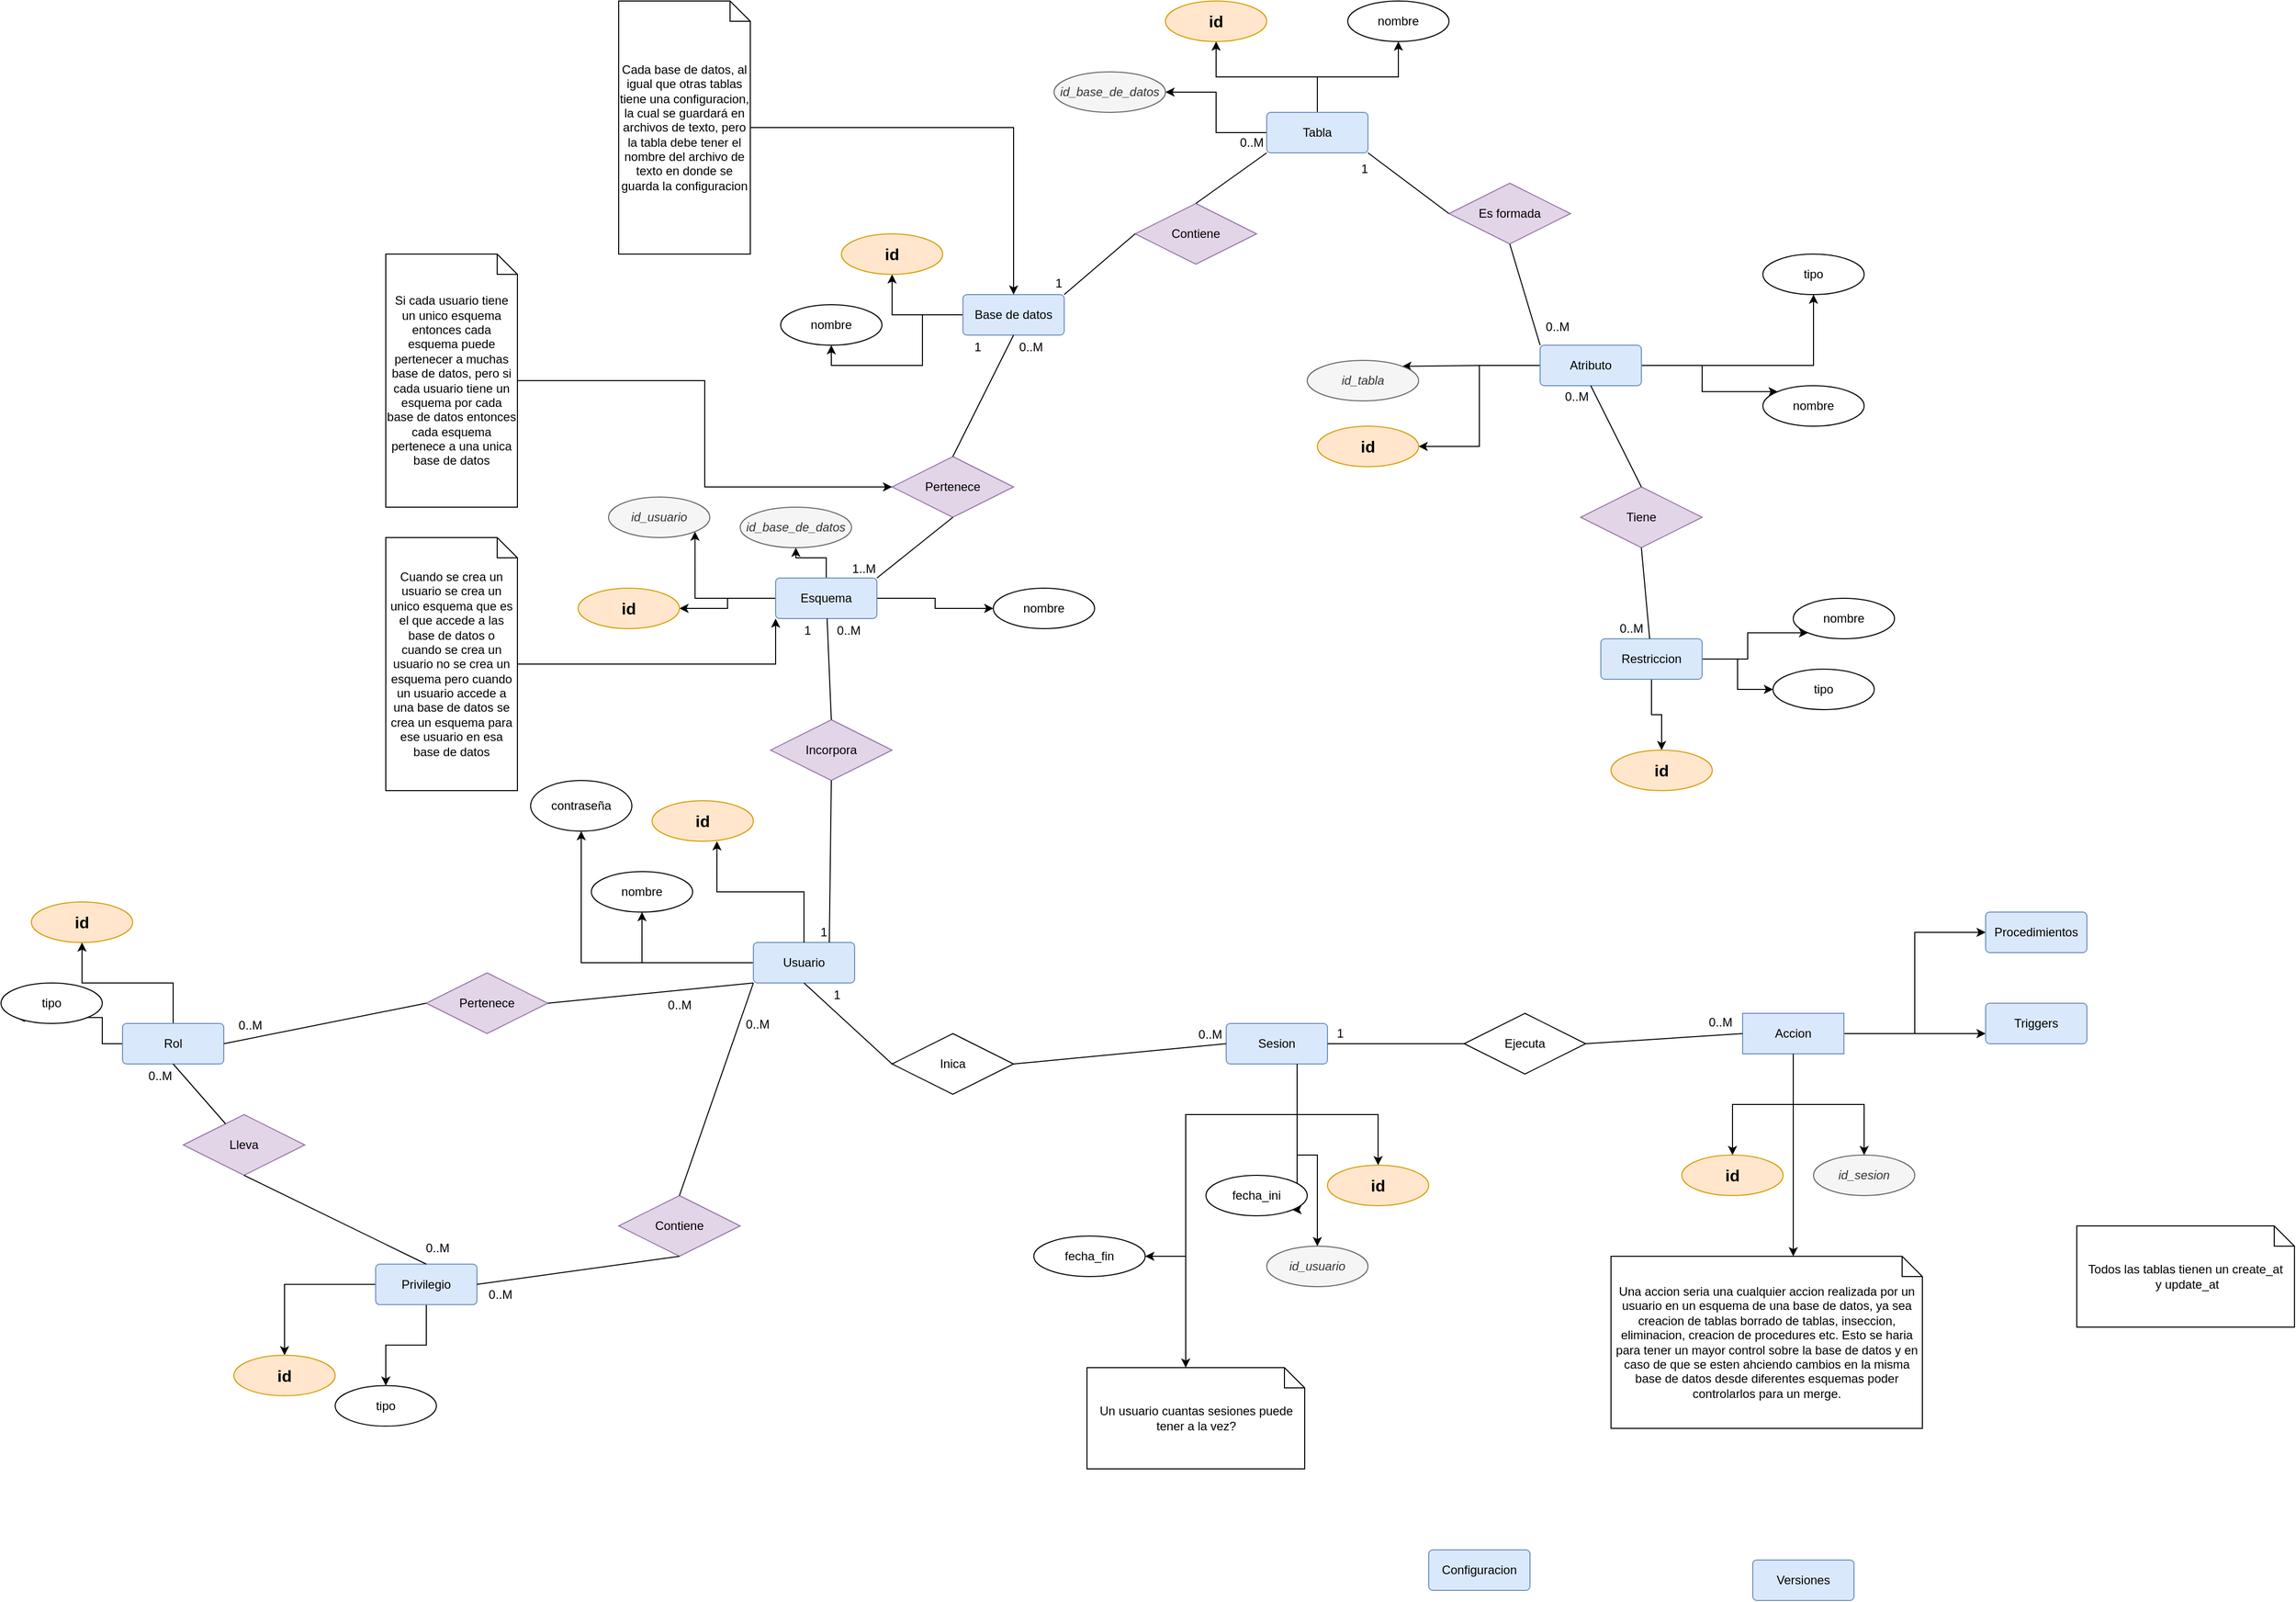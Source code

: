 <mxfile version="22.1.2" type="github">
  <diagram id="R2lEEEUBdFMjLlhIrx00" name="Page-1">
    <mxGraphModel dx="3457" dy="2624" grid="1" gridSize="10" guides="1" tooltips="1" connect="1" arrows="1" fold="1" page="1" pageScale="1" pageWidth="850" pageHeight="1100" math="0" shadow="0" extFonts="Permanent Marker^https://fonts.googleapis.com/css?family=Permanent+Marker">
      <root>
        <mxCell id="0" />
        <mxCell id="1" parent="0" />
        <mxCell id="TBzhXmN_4jqzLyxxj_7O-62" style="edgeStyle=orthogonalEdgeStyle;rounded=0;orthogonalLoop=1;jettySize=auto;html=1;" parent="1" source="TBzhXmN_4jqzLyxxj_7O-58" target="TBzhXmN_4jqzLyxxj_7O-61" edge="1">
          <mxGeometry relative="1" as="geometry" />
        </mxCell>
        <mxCell id="TBzhXmN_4jqzLyxxj_7O-64" style="edgeStyle=orthogonalEdgeStyle;rounded=0;orthogonalLoop=1;jettySize=auto;html=1;" parent="1" source="TBzhXmN_4jqzLyxxj_7O-58" target="TBzhXmN_4jqzLyxxj_7O-63" edge="1">
          <mxGeometry relative="1" as="geometry" />
        </mxCell>
        <mxCell id="TBzhXmN_4jqzLyxxj_7O-58" value="Usuario" style="rounded=1;arcSize=10;whiteSpace=wrap;html=1;align=center;fillColor=#dae8fc;strokeColor=#6c8ebf;" parent="1" vertex="1">
          <mxGeometry x="3.03" y="210" width="100" height="40" as="geometry" />
        </mxCell>
        <mxCell id="TBzhXmN_4jqzLyxxj_7O-59" value="id" style="ellipse;whiteSpace=wrap;html=1;align=center;fontStyle=1;fontSize=16;fillColor=#ffe6cc;strokeColor=#d79b00;" parent="1" vertex="1">
          <mxGeometry x="-96.97" y="70" width="100" height="40" as="geometry" />
        </mxCell>
        <mxCell id="TBzhXmN_4jqzLyxxj_7O-60" style="edgeStyle=orthogonalEdgeStyle;rounded=0;orthogonalLoop=1;jettySize=auto;html=1;entryX=0.64;entryY=1;entryDx=0;entryDy=0;entryPerimeter=0;" parent="1" source="TBzhXmN_4jqzLyxxj_7O-58" target="TBzhXmN_4jqzLyxxj_7O-59" edge="1">
          <mxGeometry relative="1" as="geometry" />
        </mxCell>
        <mxCell id="TBzhXmN_4jqzLyxxj_7O-61" value="nombre" style="ellipse;whiteSpace=wrap;html=1;align=center;" parent="1" vertex="1">
          <mxGeometry x="-156.97" y="140" width="100" height="40" as="geometry" />
        </mxCell>
        <mxCell id="TBzhXmN_4jqzLyxxj_7O-63" value="contraseña" style="ellipse;whiteSpace=wrap;html=1;align=center;" parent="1" vertex="1">
          <mxGeometry x="-216.97" y="50" width="100" height="50" as="geometry" />
        </mxCell>
        <mxCell id="TBzhXmN_4jqzLyxxj_7O-69" value="Pertenece" style="shape=rhombus;perimeter=rhombusPerimeter;whiteSpace=wrap;html=1;align=center;fillColor=#e1d5e7;strokeColor=#9673a6;" parent="1" vertex="1">
          <mxGeometry x="-320" y="240" width="120" height="60" as="geometry" />
        </mxCell>
        <mxCell id="TBzhXmN_4jqzLyxxj_7O-85" style="edgeStyle=orthogonalEdgeStyle;rounded=0;orthogonalLoop=1;jettySize=auto;html=1;" parent="1" source="TBzhXmN_4jqzLyxxj_7O-74" target="TBzhXmN_4jqzLyxxj_7O-84" edge="1">
          <mxGeometry relative="1" as="geometry" />
        </mxCell>
        <mxCell id="TBzhXmN_4jqzLyxxj_7O-87" style="edgeStyle=orthogonalEdgeStyle;rounded=0;orthogonalLoop=1;jettySize=auto;html=1;entryX=0;entryY=1;entryDx=0;entryDy=0;" parent="1" source="TBzhXmN_4jqzLyxxj_7O-74" target="TBzhXmN_4jqzLyxxj_7O-86" edge="1">
          <mxGeometry relative="1" as="geometry" />
        </mxCell>
        <mxCell id="TBzhXmN_4jqzLyxxj_7O-74" value="Rol" style="rounded=1;arcSize=10;whiteSpace=wrap;html=1;align=center;fillColor=#dae8fc;strokeColor=#6c8ebf;" parent="1" vertex="1">
          <mxGeometry x="-620" y="290" width="100" height="40" as="geometry" />
        </mxCell>
        <mxCell id="TBzhXmN_4jqzLyxxj_7O-78" value="" style="endArrow=none;html=1;rounded=0;entryX=0;entryY=1;entryDx=0;entryDy=0;exitX=1;exitY=0.5;exitDx=0;exitDy=0;" parent="1" source="TBzhXmN_4jqzLyxxj_7O-69" target="TBzhXmN_4jqzLyxxj_7O-58" edge="1">
          <mxGeometry relative="1" as="geometry">
            <mxPoint x="120" y="290" as="sourcePoint" />
            <mxPoint x="280" y="290" as="targetPoint" />
          </mxGeometry>
        </mxCell>
        <mxCell id="TBzhXmN_4jqzLyxxj_7O-79" value="0..M" style="resizable=0;html=1;whiteSpace=wrap;align=right;verticalAlign=bottom;" parent="TBzhXmN_4jqzLyxxj_7O-78" connectable="0" vertex="1">
          <mxGeometry x="1" relative="1" as="geometry">
            <mxPoint x="-60" y="30" as="offset" />
          </mxGeometry>
        </mxCell>
        <mxCell id="TBzhXmN_4jqzLyxxj_7O-80" value="" style="endArrow=none;html=1;rounded=0;entryX=1;entryY=0.5;entryDx=0;entryDy=0;exitX=0;exitY=0.5;exitDx=0;exitDy=0;" parent="1" source="TBzhXmN_4jqzLyxxj_7O-69" target="TBzhXmN_4jqzLyxxj_7O-74" edge="1">
          <mxGeometry relative="1" as="geometry">
            <mxPoint x="-680" y="410" as="sourcePoint" />
            <mxPoint x="-850" y="410" as="targetPoint" />
          </mxGeometry>
        </mxCell>
        <mxCell id="TBzhXmN_4jqzLyxxj_7O-81" value="0..M" style="resizable=0;html=1;whiteSpace=wrap;align=right;verticalAlign=bottom;" parent="TBzhXmN_4jqzLyxxj_7O-80" connectable="0" vertex="1">
          <mxGeometry x="1" relative="1" as="geometry">
            <mxPoint x="40" y="-10" as="offset" />
          </mxGeometry>
        </mxCell>
        <mxCell id="TBzhXmN_4jqzLyxxj_7O-84" value="id" style="ellipse;whiteSpace=wrap;html=1;align=center;fontStyle=1;fontSize=16;fillColor=#ffe6cc;strokeColor=#d79b00;" parent="1" vertex="1">
          <mxGeometry x="-710" y="170" width="100" height="40" as="geometry" />
        </mxCell>
        <mxCell id="TBzhXmN_4jqzLyxxj_7O-86" value="tipo" style="ellipse;whiteSpace=wrap;html=1;align=center;" parent="1" vertex="1">
          <mxGeometry x="-740" y="250" width="100" height="40" as="geometry" />
        </mxCell>
        <mxCell id="TBzhXmN_4jqzLyxxj_7O-90" style="edgeStyle=orthogonalEdgeStyle;rounded=0;orthogonalLoop=1;jettySize=auto;html=1;" parent="1" source="TBzhXmN_4jqzLyxxj_7O-88" target="TBzhXmN_4jqzLyxxj_7O-89" edge="1">
          <mxGeometry relative="1" as="geometry" />
        </mxCell>
        <mxCell id="TBzhXmN_4jqzLyxxj_7O-92" style="edgeStyle=orthogonalEdgeStyle;rounded=0;orthogonalLoop=1;jettySize=auto;html=1;" parent="1" source="TBzhXmN_4jqzLyxxj_7O-88" target="TBzhXmN_4jqzLyxxj_7O-91" edge="1">
          <mxGeometry relative="1" as="geometry" />
        </mxCell>
        <mxCell id="TBzhXmN_4jqzLyxxj_7O-88" value="Privilegio" style="rounded=1;arcSize=10;whiteSpace=wrap;html=1;align=center;fillColor=#dae8fc;strokeColor=#6c8ebf;" parent="1" vertex="1">
          <mxGeometry x="-370" y="527.76" width="100" height="40" as="geometry" />
        </mxCell>
        <mxCell id="TBzhXmN_4jqzLyxxj_7O-89" value="tipo" style="ellipse;whiteSpace=wrap;html=1;align=center;" parent="1" vertex="1">
          <mxGeometry x="-410" y="647.76" width="100" height="40" as="geometry" />
        </mxCell>
        <mxCell id="TBzhXmN_4jqzLyxxj_7O-91" value="id" style="ellipse;whiteSpace=wrap;html=1;align=center;fontStyle=1;fontSize=16;fillColor=#ffe6cc;strokeColor=#d79b00;" parent="1" vertex="1">
          <mxGeometry x="-510" y="617.76" width="100" height="40" as="geometry" />
        </mxCell>
        <mxCell id="TBzhXmN_4jqzLyxxj_7O-94" value="Lleva" style="shape=rhombus;perimeter=rhombusPerimeter;whiteSpace=wrap;html=1;align=center;fillColor=#e1d5e7;strokeColor=#9673a6;" parent="1" vertex="1">
          <mxGeometry x="-560" y="380" width="120" height="60" as="geometry" />
        </mxCell>
        <mxCell id="TBzhXmN_4jqzLyxxj_7O-102" value="" style="endArrow=none;html=1;rounded=0;entryX=0.5;entryY=1;entryDx=0;entryDy=0;" parent="1" source="TBzhXmN_4jqzLyxxj_7O-94" target="TBzhXmN_4jqzLyxxj_7O-74" edge="1">
          <mxGeometry relative="1" as="geometry">
            <mxPoint x="-970" y="440" as="sourcePoint" />
            <mxPoint x="-810" y="440" as="targetPoint" />
          </mxGeometry>
        </mxCell>
        <mxCell id="TBzhXmN_4jqzLyxxj_7O-103" value="0..M" style="resizable=0;html=1;whiteSpace=wrap;align=right;verticalAlign=bottom;" parent="TBzhXmN_4jqzLyxxj_7O-102" connectable="0" vertex="1">
          <mxGeometry x="1" relative="1" as="geometry">
            <mxPoint y="20" as="offset" />
          </mxGeometry>
        </mxCell>
        <mxCell id="TBzhXmN_4jqzLyxxj_7O-106" value="" style="endArrow=none;html=1;rounded=0;entryX=0.5;entryY=0;entryDx=0;entryDy=0;exitX=0.5;exitY=1;exitDx=0;exitDy=0;" parent="1" source="TBzhXmN_4jqzLyxxj_7O-94" target="TBzhXmN_4jqzLyxxj_7O-88" edge="1">
          <mxGeometry relative="1" as="geometry">
            <mxPoint x="-490" y="390" as="sourcePoint" />
            <mxPoint x="-490" y="300" as="targetPoint" />
          </mxGeometry>
        </mxCell>
        <mxCell id="TBzhXmN_4jqzLyxxj_7O-107" value="0..M" style="resizable=0;html=1;whiteSpace=wrap;align=right;verticalAlign=bottom;" parent="TBzhXmN_4jqzLyxxj_7O-106" connectable="0" vertex="1">
          <mxGeometry x="1" relative="1" as="geometry">
            <mxPoint x="24" y="-7" as="offset" />
          </mxGeometry>
        </mxCell>
        <mxCell id="TBzhXmN_4jqzLyxxj_7O-108" value="Contiene" style="shape=rhombus;perimeter=rhombusPerimeter;whiteSpace=wrap;html=1;align=center;fillColor=#e1d5e7;strokeColor=#9673a6;" parent="1" vertex="1">
          <mxGeometry x="-130" y="460" width="120" height="60" as="geometry" />
        </mxCell>
        <mxCell id="TBzhXmN_4jqzLyxxj_7O-109" value="" style="endArrow=none;html=1;rounded=0;entryX=1;entryY=0.5;entryDx=0;entryDy=0;exitX=0.5;exitY=1;exitDx=0;exitDy=0;" parent="1" source="TBzhXmN_4jqzLyxxj_7O-108" target="TBzhXmN_4jqzLyxxj_7O-88" edge="1">
          <mxGeometry relative="1" as="geometry">
            <mxPoint x="-900" y="400" as="sourcePoint" />
            <mxPoint x="-740" y="400" as="targetPoint" />
          </mxGeometry>
        </mxCell>
        <mxCell id="TBzhXmN_4jqzLyxxj_7O-110" value="0..M" style="resizable=0;html=1;whiteSpace=wrap;align=right;verticalAlign=bottom;" parent="TBzhXmN_4jqzLyxxj_7O-109" connectable="0" vertex="1">
          <mxGeometry x="1" relative="1" as="geometry">
            <mxPoint x="37" y="19" as="offset" />
          </mxGeometry>
        </mxCell>
        <mxCell id="TBzhXmN_4jqzLyxxj_7O-111" value="" style="endArrow=none;html=1;rounded=0;entryX=0;entryY=1;entryDx=0;entryDy=0;exitX=0.5;exitY=0;exitDx=0;exitDy=0;" parent="1" source="TBzhXmN_4jqzLyxxj_7O-108" target="TBzhXmN_4jqzLyxxj_7O-58" edge="1">
          <mxGeometry relative="1" as="geometry">
            <mxPoint x="-170" y="350" as="sourcePoint" />
            <mxPoint x="-40" y="410" as="targetPoint" />
          </mxGeometry>
        </mxCell>
        <mxCell id="TBzhXmN_4jqzLyxxj_7O-112" value="0..M" style="resizable=0;html=1;whiteSpace=wrap;align=right;verticalAlign=bottom;" parent="TBzhXmN_4jqzLyxxj_7O-111" connectable="0" vertex="1">
          <mxGeometry x="1" relative="1" as="geometry">
            <mxPoint x="17" y="50" as="offset" />
          </mxGeometry>
        </mxCell>
        <mxCell id="TBzhXmN_4jqzLyxxj_7O-123" style="edgeStyle=orthogonalEdgeStyle;rounded=0;orthogonalLoop=1;jettySize=auto;html=1;entryX=1;entryY=0.5;entryDx=0;entryDy=0;" parent="1" source="TBzhXmN_4jqzLyxxj_7O-113" target="TBzhXmN_4jqzLyxxj_7O-122" edge="1">
          <mxGeometry relative="1" as="geometry" />
        </mxCell>
        <mxCell id="TBzhXmN_4jqzLyxxj_7O-125" style="edgeStyle=orthogonalEdgeStyle;rounded=0;orthogonalLoop=1;jettySize=auto;html=1;entryX=1;entryY=1;entryDx=0;entryDy=0;" parent="1" source="TBzhXmN_4jqzLyxxj_7O-113" target="TBzhXmN_4jqzLyxxj_7O-124" edge="1">
          <mxGeometry relative="1" as="geometry" />
        </mxCell>
        <mxCell id="TBzhXmN_4jqzLyxxj_7O-149" style="edgeStyle=orthogonalEdgeStyle;rounded=0;orthogonalLoop=1;jettySize=auto;html=1;" parent="1" source="TBzhXmN_4jqzLyxxj_7O-113" target="TBzhXmN_4jqzLyxxj_7O-148" edge="1">
          <mxGeometry relative="1" as="geometry" />
        </mxCell>
        <mxCell id="qsxFzwbtZEoeQ6_j9f0y-53" style="edgeStyle=orthogonalEdgeStyle;rounded=0;orthogonalLoop=1;jettySize=auto;html=1;entryX=0;entryY=0.5;entryDx=0;entryDy=0;" parent="1" source="TBzhXmN_4jqzLyxxj_7O-113" target="qsxFzwbtZEoeQ6_j9f0y-52" edge="1">
          <mxGeometry relative="1" as="geometry" />
        </mxCell>
        <mxCell id="TBzhXmN_4jqzLyxxj_7O-113" value="Esquema" style="rounded=1;arcSize=10;whiteSpace=wrap;html=1;align=center;fillColor=#dae8fc;strokeColor=#6c8ebf;" parent="1" vertex="1">
          <mxGeometry x="25" y="-150" width="100" height="40" as="geometry" />
        </mxCell>
        <mxCell id="TBzhXmN_4jqzLyxxj_7O-114" value="Incorpora" style="shape=rhombus;perimeter=rhombusPerimeter;whiteSpace=wrap;html=1;align=center;fillColor=#e1d5e7;strokeColor=#9673a6;" parent="1" vertex="1">
          <mxGeometry x="20" y="-10" width="120" height="60" as="geometry" />
        </mxCell>
        <mxCell id="TBzhXmN_4jqzLyxxj_7O-115" value="" style="endArrow=none;html=1;rounded=0;entryX=0.75;entryY=0;entryDx=0;entryDy=0;exitX=0.5;exitY=1;exitDx=0;exitDy=0;" parent="1" source="TBzhXmN_4jqzLyxxj_7O-114" target="TBzhXmN_4jqzLyxxj_7O-58" edge="1">
          <mxGeometry relative="1" as="geometry">
            <mxPoint x="120" y="90" as="sourcePoint" />
            <mxPoint x="280" y="90" as="targetPoint" />
          </mxGeometry>
        </mxCell>
        <mxCell id="TBzhXmN_4jqzLyxxj_7O-116" value="1" style="resizable=0;html=1;whiteSpace=wrap;align=right;verticalAlign=bottom;" parent="TBzhXmN_4jqzLyxxj_7O-115" connectable="0" vertex="1">
          <mxGeometry x="1" relative="1" as="geometry">
            <mxPoint x="-1" y="-1" as="offset" />
          </mxGeometry>
        </mxCell>
        <mxCell id="TBzhXmN_4jqzLyxxj_7O-117" value="" style="endArrow=none;html=1;rounded=0;exitX=0.5;exitY=0;exitDx=0;exitDy=0;exitPerimeter=0;" parent="1" source="TBzhXmN_4jqzLyxxj_7O-114" target="TBzhXmN_4jqzLyxxj_7O-113" edge="1">
          <mxGeometry relative="1" as="geometry">
            <mxPoint x="110" y="70" as="sourcePoint" />
            <mxPoint x="25" y="150" as="targetPoint" />
          </mxGeometry>
        </mxCell>
        <mxCell id="TBzhXmN_4jqzLyxxj_7O-118" value="1" style="resizable=0;html=1;whiteSpace=wrap;align=right;verticalAlign=bottom;" parent="TBzhXmN_4jqzLyxxj_7O-117" connectable="0" vertex="1">
          <mxGeometry x="1" relative="1" as="geometry">
            <mxPoint x="-14" y="20" as="offset" />
          </mxGeometry>
        </mxCell>
        <mxCell id="TBzhXmN_4jqzLyxxj_7O-122" value="id" style="ellipse;whiteSpace=wrap;html=1;align=center;fontSize=16;fontStyle=1;fillColor=#ffe6cc;strokeColor=#d79b00;" parent="1" vertex="1">
          <mxGeometry x="-170" y="-140" width="100" height="40" as="geometry" />
        </mxCell>
        <mxCell id="TBzhXmN_4jqzLyxxj_7O-124" value="id_usuario" style="ellipse;whiteSpace=wrap;html=1;align=center;fontStyle=2;fillColor=#f5f5f5;fontColor=#333333;strokeColor=#666666;" parent="1" vertex="1">
          <mxGeometry x="-140" y="-230" width="100" height="40" as="geometry" />
        </mxCell>
        <mxCell id="TBzhXmN_4jqzLyxxj_7O-132" value="0..M" style="resizable=0;html=1;whiteSpace=wrap;align=right;verticalAlign=bottom;" parent="1" connectable="0" vertex="1">
          <mxGeometry x="110" y="-90" as="geometry" />
        </mxCell>
        <mxCell id="TBzhXmN_4jqzLyxxj_7O-134" style="edgeStyle=orthogonalEdgeStyle;rounded=0;orthogonalLoop=1;jettySize=auto;html=1;entryX=0;entryY=1;entryDx=0;entryDy=0;" parent="1" source="TBzhXmN_4jqzLyxxj_7O-133" target="TBzhXmN_4jqzLyxxj_7O-113" edge="1">
          <mxGeometry relative="1" as="geometry" />
        </mxCell>
        <mxCell id="TBzhXmN_4jqzLyxxj_7O-133" value="Cuando se crea un usuario se crea un unico esquema que es el que accede a las base de datos o cuando se crea un usuario no se crea un esquema pero cuando un usuario accede a una base de datos se crea un esquema para ese usuario en esa base de datos" style="shape=note;size=20;whiteSpace=wrap;html=1;" parent="1" vertex="1">
          <mxGeometry x="-360" y="-190" width="130" height="250" as="geometry" />
        </mxCell>
        <mxCell id="TBzhXmN_4jqzLyxxj_7O-147" style="edgeStyle=orthogonalEdgeStyle;rounded=0;orthogonalLoop=1;jettySize=auto;html=1;" parent="1" source="TBzhXmN_4jqzLyxxj_7O-135" target="TBzhXmN_4jqzLyxxj_7O-146" edge="1">
          <mxGeometry relative="1" as="geometry" />
        </mxCell>
        <mxCell id="qsxFzwbtZEoeQ6_j9f0y-47" style="edgeStyle=orthogonalEdgeStyle;rounded=0;orthogonalLoop=1;jettySize=auto;html=1;entryX=0.5;entryY=1;entryDx=0;entryDy=0;" parent="1" source="TBzhXmN_4jqzLyxxj_7O-135" target="qsxFzwbtZEoeQ6_j9f0y-46" edge="1">
          <mxGeometry relative="1" as="geometry" />
        </mxCell>
        <mxCell id="TBzhXmN_4jqzLyxxj_7O-135" value="Base de datos" style="rounded=1;arcSize=10;whiteSpace=wrap;html=1;align=center;fillColor=#dae8fc;strokeColor=#6c8ebf;" parent="1" vertex="1">
          <mxGeometry x="210" y="-430" width="100" height="40" as="geometry" />
        </mxCell>
        <mxCell id="TBzhXmN_4jqzLyxxj_7O-136" value="Pertenece" style="shape=rhombus;perimeter=rhombusPerimeter;whiteSpace=wrap;html=1;align=center;fillColor=#e1d5e7;strokeColor=#9673a6;" parent="1" vertex="1">
          <mxGeometry x="140" y="-270" width="120" height="60" as="geometry" />
        </mxCell>
        <mxCell id="TBzhXmN_4jqzLyxxj_7O-138" value="" style="endArrow=none;html=1;rounded=0;entryX=1;entryY=0;entryDx=0;entryDy=0;exitX=0.5;exitY=1;exitDx=0;exitDy=0;" parent="1" source="TBzhXmN_4jqzLyxxj_7O-136" target="TBzhXmN_4jqzLyxxj_7O-113" edge="1">
          <mxGeometry relative="1" as="geometry">
            <mxPoint x="120" y="-210" as="sourcePoint" />
            <mxPoint x="280" y="-210" as="targetPoint" />
          </mxGeometry>
        </mxCell>
        <mxCell id="TBzhXmN_4jqzLyxxj_7O-139" value="1..M" style="resizable=0;html=1;whiteSpace=wrap;align=right;verticalAlign=bottom;" parent="TBzhXmN_4jqzLyxxj_7O-138" connectable="0" vertex="1">
          <mxGeometry x="1" relative="1" as="geometry" />
        </mxCell>
        <mxCell id="TBzhXmN_4jqzLyxxj_7O-141" value="" style="endArrow=none;html=1;rounded=0;entryX=0.5;entryY=1;entryDx=0;entryDy=0;exitX=0.5;exitY=0;exitDx=0;exitDy=0;" parent="1" source="TBzhXmN_4jqzLyxxj_7O-136" target="TBzhXmN_4jqzLyxxj_7O-135" edge="1">
          <mxGeometry relative="1" as="geometry">
            <mxPoint x="210" y="-280" as="sourcePoint" />
            <mxPoint x="490" y="-280" as="targetPoint" />
          </mxGeometry>
        </mxCell>
        <mxCell id="TBzhXmN_4jqzLyxxj_7O-142" value="1" style="resizable=0;html=1;whiteSpace=wrap;align=right;verticalAlign=bottom;" parent="TBzhXmN_4jqzLyxxj_7O-141" connectable="0" vertex="1">
          <mxGeometry x="1" relative="1" as="geometry">
            <mxPoint x="-30" y="20" as="offset" />
          </mxGeometry>
        </mxCell>
        <mxCell id="TBzhXmN_4jqzLyxxj_7O-143" value="0..M" style="resizable=0;html=1;whiteSpace=wrap;align=right;verticalAlign=bottom;" parent="1" connectable="0" vertex="1">
          <mxGeometry x="290" y="-370" as="geometry" />
        </mxCell>
        <mxCell id="TBzhXmN_4jqzLyxxj_7O-145" style="edgeStyle=orthogonalEdgeStyle;rounded=0;orthogonalLoop=1;jettySize=auto;html=1;" parent="1" source="TBzhXmN_4jqzLyxxj_7O-144" target="TBzhXmN_4jqzLyxxj_7O-136" edge="1">
          <mxGeometry relative="1" as="geometry" />
        </mxCell>
        <mxCell id="TBzhXmN_4jqzLyxxj_7O-144" value="Si cada usuario tiene un unico esquema entonces cada esquema puede pertenecer a muchas base de datos, pero si cada usuario tiene un esquema por cada base de datos entonces cada esquema pertenece a una unica base de datos" style="shape=note;size=20;whiteSpace=wrap;html=1;" parent="1" vertex="1">
          <mxGeometry x="-360" y="-470" width="130" height="250" as="geometry" />
        </mxCell>
        <mxCell id="TBzhXmN_4jqzLyxxj_7O-146" value="id" style="ellipse;whiteSpace=wrap;html=1;align=center;fontStyle=1;fontSize=16;fillColor=#ffe6cc;strokeColor=#d79b00;" parent="1" vertex="1">
          <mxGeometry x="90" y="-490" width="100" height="40" as="geometry" />
        </mxCell>
        <mxCell id="TBzhXmN_4jqzLyxxj_7O-148" value="id_base_de_datos" style="ellipse;whiteSpace=wrap;html=1;align=center;fontStyle=2;fillColor=#f5f5f5;fontColor=#333333;strokeColor=#666666;" parent="1" vertex="1">
          <mxGeometry x="-10" y="-220" width="110" height="40" as="geometry" />
        </mxCell>
        <mxCell id="qsxFzwbtZEoeQ6_j9f0y-10" style="edgeStyle=orthogonalEdgeStyle;rounded=0;orthogonalLoop=1;jettySize=auto;html=1;" parent="1" source="qsxFzwbtZEoeQ6_j9f0y-1" target="qsxFzwbtZEoeQ6_j9f0y-8" edge="1">
          <mxGeometry relative="1" as="geometry" />
        </mxCell>
        <mxCell id="qsxFzwbtZEoeQ6_j9f0y-12" style="edgeStyle=orthogonalEdgeStyle;rounded=0;orthogonalLoop=1;jettySize=auto;html=1;entryX=0.5;entryY=1;entryDx=0;entryDy=0;" parent="1" source="qsxFzwbtZEoeQ6_j9f0y-1" target="qsxFzwbtZEoeQ6_j9f0y-11" edge="1">
          <mxGeometry relative="1" as="geometry" />
        </mxCell>
        <mxCell id="qsxFzwbtZEoeQ6_j9f0y-21" style="edgeStyle=orthogonalEdgeStyle;rounded=0;orthogonalLoop=1;jettySize=auto;html=1;entryX=1;entryY=0.5;entryDx=0;entryDy=0;" parent="1" source="qsxFzwbtZEoeQ6_j9f0y-1" target="qsxFzwbtZEoeQ6_j9f0y-19" edge="1">
          <mxGeometry relative="1" as="geometry" />
        </mxCell>
        <mxCell id="qsxFzwbtZEoeQ6_j9f0y-1" value="Tabla" style="rounded=1;arcSize=10;whiteSpace=wrap;html=1;align=center;fillColor=#dae8fc;strokeColor=#6c8ebf;" parent="1" vertex="1">
          <mxGeometry x="510" y="-610" width="100" height="40" as="geometry" />
        </mxCell>
        <mxCell id="qsxFzwbtZEoeQ6_j9f0y-2" value="Contiene" style="shape=rhombus;perimeter=rhombusPerimeter;whiteSpace=wrap;html=1;align=center;fillColor=#e1d5e7;strokeColor=#9673a6;" parent="1" vertex="1">
          <mxGeometry x="380" y="-520" width="120" height="60" as="geometry" />
        </mxCell>
        <mxCell id="qsxFzwbtZEoeQ6_j9f0y-4" value="" style="endArrow=none;html=1;rounded=0;entryX=1;entryY=0;entryDx=0;entryDy=0;exitX=0;exitY=0.5;exitDx=0;exitDy=0;" parent="1" source="qsxFzwbtZEoeQ6_j9f0y-2" target="TBzhXmN_4jqzLyxxj_7O-135" edge="1">
          <mxGeometry relative="1" as="geometry">
            <mxPoint x="320" y="-260" as="sourcePoint" />
            <mxPoint x="480" y="-260" as="targetPoint" />
          </mxGeometry>
        </mxCell>
        <mxCell id="qsxFzwbtZEoeQ6_j9f0y-5" value="1" style="resizable=0;html=1;whiteSpace=wrap;align=right;verticalAlign=bottom;" parent="qsxFzwbtZEoeQ6_j9f0y-4" connectable="0" vertex="1">
          <mxGeometry x="1" relative="1" as="geometry">
            <mxPoint x="-1" y="-2" as="offset" />
          </mxGeometry>
        </mxCell>
        <mxCell id="qsxFzwbtZEoeQ6_j9f0y-6" value="" style="endArrow=none;html=1;rounded=0;entryX=0;entryY=1;entryDx=0;entryDy=0;exitX=0.5;exitY=0;exitDx=0;exitDy=0;" parent="1" source="qsxFzwbtZEoeQ6_j9f0y-2" target="qsxFzwbtZEoeQ6_j9f0y-1" edge="1">
          <mxGeometry relative="1" as="geometry">
            <mxPoint x="390" y="-480" as="sourcePoint" />
            <mxPoint x="320" y="-420" as="targetPoint" />
          </mxGeometry>
        </mxCell>
        <mxCell id="qsxFzwbtZEoeQ6_j9f0y-7" value="0..M" style="resizable=0;html=1;whiteSpace=wrap;align=right;verticalAlign=bottom;" parent="qsxFzwbtZEoeQ6_j9f0y-6" connectable="0" vertex="1">
          <mxGeometry x="1" relative="1" as="geometry">
            <mxPoint x="-1" y="-2" as="offset" />
          </mxGeometry>
        </mxCell>
        <mxCell id="qsxFzwbtZEoeQ6_j9f0y-8" value="id" style="ellipse;whiteSpace=wrap;html=1;align=center;fontStyle=1;fontSize=16;fillColor=#ffe6cc;strokeColor=#d79b00;" parent="1" vertex="1">
          <mxGeometry x="410" y="-720" width="100" height="40" as="geometry" />
        </mxCell>
        <mxCell id="qsxFzwbtZEoeQ6_j9f0y-11" value="nombre" style="ellipse;whiteSpace=wrap;html=1;align=center;" parent="1" vertex="1">
          <mxGeometry x="590" y="-720" width="100" height="40" as="geometry" />
        </mxCell>
        <mxCell id="qsxFzwbtZEoeQ6_j9f0y-23" style="edgeStyle=orthogonalEdgeStyle;rounded=0;orthogonalLoop=1;jettySize=auto;html=1;entryX=1;entryY=0;entryDx=0;entryDy=0;" parent="1" source="qsxFzwbtZEoeQ6_j9f0y-13" target="qsxFzwbtZEoeQ6_j9f0y-22" edge="1">
          <mxGeometry relative="1" as="geometry" />
        </mxCell>
        <mxCell id="qsxFzwbtZEoeQ6_j9f0y-27" style="edgeStyle=orthogonalEdgeStyle;rounded=0;orthogonalLoop=1;jettySize=auto;html=1;entryX=0;entryY=0;entryDx=0;entryDy=0;" parent="1" source="qsxFzwbtZEoeQ6_j9f0y-13" target="qsxFzwbtZEoeQ6_j9f0y-26" edge="1">
          <mxGeometry relative="1" as="geometry" />
        </mxCell>
        <mxCell id="qsxFzwbtZEoeQ6_j9f0y-30" style="edgeStyle=orthogonalEdgeStyle;rounded=0;orthogonalLoop=1;jettySize=auto;html=1;" parent="1" source="qsxFzwbtZEoeQ6_j9f0y-13" target="qsxFzwbtZEoeQ6_j9f0y-29" edge="1">
          <mxGeometry relative="1" as="geometry" />
        </mxCell>
        <mxCell id="qsxFzwbtZEoeQ6_j9f0y-34" style="edgeStyle=orthogonalEdgeStyle;rounded=0;orthogonalLoop=1;jettySize=auto;html=1;entryX=1;entryY=0.5;entryDx=0;entryDy=0;" parent="1" source="qsxFzwbtZEoeQ6_j9f0y-13" target="qsxFzwbtZEoeQ6_j9f0y-24" edge="1">
          <mxGeometry relative="1" as="geometry" />
        </mxCell>
        <mxCell id="qsxFzwbtZEoeQ6_j9f0y-13" value="Atributo" style="rounded=1;arcSize=10;whiteSpace=wrap;html=1;align=center;fillColor=#dae8fc;strokeColor=#6c8ebf;" parent="1" vertex="1">
          <mxGeometry x="780" y="-380" width="100" height="40" as="geometry" />
        </mxCell>
        <mxCell id="qsxFzwbtZEoeQ6_j9f0y-14" value="Es formada" style="shape=rhombus;perimeter=rhombusPerimeter;whiteSpace=wrap;html=1;align=center;fillColor=#e1d5e7;strokeColor=#9673a6;" parent="1" vertex="1">
          <mxGeometry x="690" y="-540" width="120" height="60" as="geometry" />
        </mxCell>
        <mxCell id="qsxFzwbtZEoeQ6_j9f0y-15" value="" style="endArrow=none;html=1;rounded=0;entryX=1;entryY=1;entryDx=0;entryDy=0;exitX=0;exitY=0.5;exitDx=0;exitDy=0;" parent="1" source="qsxFzwbtZEoeQ6_j9f0y-14" target="qsxFzwbtZEoeQ6_j9f0y-1" edge="1">
          <mxGeometry relative="1" as="geometry">
            <mxPoint x="440" y="-370" as="sourcePoint" />
            <mxPoint x="600" y="-370" as="targetPoint" />
          </mxGeometry>
        </mxCell>
        <mxCell id="qsxFzwbtZEoeQ6_j9f0y-16" value="1" style="resizable=0;html=1;whiteSpace=wrap;align=right;verticalAlign=bottom;" parent="qsxFzwbtZEoeQ6_j9f0y-15" connectable="0" vertex="1">
          <mxGeometry x="1" relative="1" as="geometry">
            <mxPoint x="1" y="24" as="offset" />
          </mxGeometry>
        </mxCell>
        <mxCell id="qsxFzwbtZEoeQ6_j9f0y-17" value="" style="endArrow=none;html=1;rounded=0;entryX=0;entryY=0;entryDx=0;entryDy=0;exitX=0.5;exitY=1;exitDx=0;exitDy=0;" parent="1" source="qsxFzwbtZEoeQ6_j9f0y-14" target="qsxFzwbtZEoeQ6_j9f0y-13" edge="1">
          <mxGeometry relative="1" as="geometry">
            <mxPoint x="700" y="-500" as="sourcePoint" />
            <mxPoint x="620" y="-560" as="targetPoint" />
          </mxGeometry>
        </mxCell>
        <mxCell id="qsxFzwbtZEoeQ6_j9f0y-18" value="0..M" style="resizable=0;html=1;whiteSpace=wrap;align=right;verticalAlign=bottom;" parent="qsxFzwbtZEoeQ6_j9f0y-17" connectable="0" vertex="1">
          <mxGeometry x="1" relative="1" as="geometry">
            <mxPoint x="30" y="-10" as="offset" />
          </mxGeometry>
        </mxCell>
        <mxCell id="qsxFzwbtZEoeQ6_j9f0y-19" value="id_base_de_datos" style="ellipse;whiteSpace=wrap;html=1;align=center;fontStyle=2;fillColor=#f5f5f5;fontColor=#333333;strokeColor=#666666;" parent="1" vertex="1">
          <mxGeometry x="300" y="-650" width="110" height="40" as="geometry" />
        </mxCell>
        <mxCell id="qsxFzwbtZEoeQ6_j9f0y-22" value="id_tabla" style="ellipse;whiteSpace=wrap;html=1;align=center;fontStyle=2;fillColor=#f5f5f5;fontColor=#333333;strokeColor=#666666;" parent="1" vertex="1">
          <mxGeometry x="550" y="-365" width="110" height="40" as="geometry" />
        </mxCell>
        <mxCell id="qsxFzwbtZEoeQ6_j9f0y-24" value="id" style="ellipse;whiteSpace=wrap;html=1;align=center;fontStyle=1;fontSize=16;fillColor=#ffe6cc;strokeColor=#d79b00;" parent="1" vertex="1">
          <mxGeometry x="560" y="-300" width="100" height="40" as="geometry" />
        </mxCell>
        <mxCell id="qsxFzwbtZEoeQ6_j9f0y-26" value="nombre" style="ellipse;whiteSpace=wrap;html=1;align=center;" parent="1" vertex="1">
          <mxGeometry x="1000" y="-340" width="100" height="40" as="geometry" />
        </mxCell>
        <mxCell id="qsxFzwbtZEoeQ6_j9f0y-29" value="tipo" style="ellipse;whiteSpace=wrap;html=1;align=center;" parent="1" vertex="1">
          <mxGeometry x="1000" y="-470" width="100" height="40" as="geometry" />
        </mxCell>
        <mxCell id="qsxFzwbtZEoeQ6_j9f0y-41" style="edgeStyle=orthogonalEdgeStyle;rounded=0;orthogonalLoop=1;jettySize=auto;html=1;" parent="1" source="qsxFzwbtZEoeQ6_j9f0y-33" target="qsxFzwbtZEoeQ6_j9f0y-40" edge="1">
          <mxGeometry relative="1" as="geometry" />
        </mxCell>
        <mxCell id="qsxFzwbtZEoeQ6_j9f0y-43" style="edgeStyle=orthogonalEdgeStyle;rounded=0;orthogonalLoop=1;jettySize=auto;html=1;" parent="1" source="qsxFzwbtZEoeQ6_j9f0y-33" target="qsxFzwbtZEoeQ6_j9f0y-42" edge="1">
          <mxGeometry relative="1" as="geometry" />
        </mxCell>
        <mxCell id="qsxFzwbtZEoeQ6_j9f0y-45" style="edgeStyle=orthogonalEdgeStyle;rounded=0;orthogonalLoop=1;jettySize=auto;html=1;entryX=0;entryY=1;entryDx=0;entryDy=0;" parent="1" source="qsxFzwbtZEoeQ6_j9f0y-33" target="qsxFzwbtZEoeQ6_j9f0y-44" edge="1">
          <mxGeometry relative="1" as="geometry" />
        </mxCell>
        <mxCell id="qsxFzwbtZEoeQ6_j9f0y-33" value="Restriccion" style="rounded=1;arcSize=10;whiteSpace=wrap;html=1;align=center;fillColor=#dae8fc;strokeColor=#6c8ebf;" parent="1" vertex="1">
          <mxGeometry x="840" y="-90" width="100" height="40" as="geometry" />
        </mxCell>
        <mxCell id="qsxFzwbtZEoeQ6_j9f0y-35" value="Tiene" style="shape=rhombus;perimeter=rhombusPerimeter;whiteSpace=wrap;html=1;align=center;fillColor=#e1d5e7;strokeColor=#9673a6;" parent="1" vertex="1">
          <mxGeometry x="820" y="-240" width="120" height="60" as="geometry" />
        </mxCell>
        <mxCell id="qsxFzwbtZEoeQ6_j9f0y-36" value="" style="endArrow=none;html=1;rounded=0;entryX=0.5;entryY=1;entryDx=0;entryDy=0;exitX=0.5;exitY=0;exitDx=0;exitDy=0;" parent="1" source="qsxFzwbtZEoeQ6_j9f0y-35" target="qsxFzwbtZEoeQ6_j9f0y-13" edge="1">
          <mxGeometry relative="1" as="geometry">
            <mxPoint x="630" y="-90" as="sourcePoint" />
            <mxPoint x="790" y="-90" as="targetPoint" />
          </mxGeometry>
        </mxCell>
        <mxCell id="qsxFzwbtZEoeQ6_j9f0y-37" value="0..M" style="resizable=0;html=1;whiteSpace=wrap;align=right;verticalAlign=bottom;" parent="qsxFzwbtZEoeQ6_j9f0y-36" connectable="0" vertex="1">
          <mxGeometry x="1" relative="1" as="geometry">
            <mxPoint y="20" as="offset" />
          </mxGeometry>
        </mxCell>
        <mxCell id="qsxFzwbtZEoeQ6_j9f0y-38" value="" style="endArrow=none;html=1;rounded=0;exitX=0.5;exitY=1;exitDx=0;exitDy=0;" parent="1" source="qsxFzwbtZEoeQ6_j9f0y-35" target="qsxFzwbtZEoeQ6_j9f0y-33" edge="1">
          <mxGeometry relative="1" as="geometry">
            <mxPoint x="890" y="-230" as="sourcePoint" />
            <mxPoint x="840" y="-330" as="targetPoint" />
          </mxGeometry>
        </mxCell>
        <mxCell id="qsxFzwbtZEoeQ6_j9f0y-39" value="0..M" style="resizable=0;html=1;whiteSpace=wrap;align=right;verticalAlign=bottom;" parent="qsxFzwbtZEoeQ6_j9f0y-38" connectable="0" vertex="1">
          <mxGeometry x="1" relative="1" as="geometry">
            <mxPoint x="-5" y="-2" as="offset" />
          </mxGeometry>
        </mxCell>
        <mxCell id="qsxFzwbtZEoeQ6_j9f0y-40" value="id" style="ellipse;whiteSpace=wrap;html=1;align=center;fontStyle=1;fontSize=16;fillColor=#ffe6cc;strokeColor=#d79b00;" parent="1" vertex="1">
          <mxGeometry x="850" y="20" width="100" height="40" as="geometry" />
        </mxCell>
        <mxCell id="qsxFzwbtZEoeQ6_j9f0y-42" value="tipo" style="ellipse;whiteSpace=wrap;html=1;align=center;" parent="1" vertex="1">
          <mxGeometry x="1010" y="-60" width="100" height="40" as="geometry" />
        </mxCell>
        <mxCell id="qsxFzwbtZEoeQ6_j9f0y-44" value="nombre" style="ellipse;whiteSpace=wrap;html=1;align=center;" parent="1" vertex="1">
          <mxGeometry x="1030" y="-130" width="100" height="40" as="geometry" />
        </mxCell>
        <mxCell id="qsxFzwbtZEoeQ6_j9f0y-46" value="nombre" style="ellipse;whiteSpace=wrap;html=1;align=center;" parent="1" vertex="1">
          <mxGeometry x="30" y="-420" width="100" height="40" as="geometry" />
        </mxCell>
        <mxCell id="qsxFzwbtZEoeQ6_j9f0y-48" value="Todos las tablas tienen un create_at&lt;br&gt;&amp;nbsp;y update_at" style="shape=note;size=20;whiteSpace=wrap;html=1;" parent="1" vertex="1">
          <mxGeometry x="1310" y="490" width="215" height="100" as="geometry" />
        </mxCell>
        <mxCell id="qsxFzwbtZEoeQ6_j9f0y-51" style="edgeStyle=orthogonalEdgeStyle;rounded=0;orthogonalLoop=1;jettySize=auto;html=1;" parent="1" source="qsxFzwbtZEoeQ6_j9f0y-50" target="TBzhXmN_4jqzLyxxj_7O-135" edge="1">
          <mxGeometry relative="1" as="geometry" />
        </mxCell>
        <mxCell id="qsxFzwbtZEoeQ6_j9f0y-50" value="Cada base de datos, al igual que otras tablas tiene una configuracion, la cual se guardará en archivos de texto, pero la tabla debe tener el nombre del archivo de texto en donde se guarda la configuracion" style="shape=note;size=20;whiteSpace=wrap;html=1;" parent="1" vertex="1">
          <mxGeometry x="-130" y="-720" width="130" height="250" as="geometry" />
        </mxCell>
        <mxCell id="qsxFzwbtZEoeQ6_j9f0y-52" value="nombre" style="ellipse;whiteSpace=wrap;html=1;align=center;" parent="1" vertex="1">
          <mxGeometry x="240" y="-140" width="100" height="40" as="geometry" />
        </mxCell>
        <mxCell id="AA8XLH0MBhc6nKv0uRlQ-11" style="edgeStyle=orthogonalEdgeStyle;rounded=0;orthogonalLoop=1;jettySize=auto;html=1;" parent="1" source="AA8XLH0MBhc6nKv0uRlQ-1" target="AA8XLH0MBhc6nKv0uRlQ-10" edge="1">
          <mxGeometry relative="1" as="geometry">
            <Array as="points">
              <mxPoint x="540" y="380" />
              <mxPoint x="620" y="380" />
            </Array>
          </mxGeometry>
        </mxCell>
        <mxCell id="AA8XLH0MBhc6nKv0uRlQ-15" style="edgeStyle=orthogonalEdgeStyle;rounded=0;orthogonalLoop=1;jettySize=auto;html=1;" parent="1" source="AA8XLH0MBhc6nKv0uRlQ-1" target="AA8XLH0MBhc6nKv0uRlQ-14" edge="1">
          <mxGeometry relative="1" as="geometry">
            <Array as="points">
              <mxPoint x="540" y="420" />
              <mxPoint x="560" y="420" />
            </Array>
          </mxGeometry>
        </mxCell>
        <mxCell id="AA8XLH0MBhc6nKv0uRlQ-17" style="edgeStyle=orthogonalEdgeStyle;rounded=0;orthogonalLoop=1;jettySize=auto;html=1;entryX=1;entryY=1;entryDx=0;entryDy=0;" parent="1" source="AA8XLH0MBhc6nKv0uRlQ-1" target="AA8XLH0MBhc6nKv0uRlQ-16" edge="1">
          <mxGeometry relative="1" as="geometry">
            <Array as="points">
              <mxPoint x="540" y="474" />
            </Array>
          </mxGeometry>
        </mxCell>
        <mxCell id="AA8XLH0MBhc6nKv0uRlQ-40" style="edgeStyle=orthogonalEdgeStyle;rounded=0;orthogonalLoop=1;jettySize=auto;html=1;entryX=1;entryY=0.5;entryDx=0;entryDy=0;" parent="1" source="AA8XLH0MBhc6nKv0uRlQ-1" target="AA8XLH0MBhc6nKv0uRlQ-18" edge="1">
          <mxGeometry relative="1" as="geometry">
            <Array as="points">
              <mxPoint x="540" y="380" />
              <mxPoint x="430" y="380" />
              <mxPoint x="430" y="520" />
            </Array>
          </mxGeometry>
        </mxCell>
        <mxCell id="AA8XLH0MBhc6nKv0uRlQ-1" value="Sesion" style="rounded=1;arcSize=10;whiteSpace=wrap;html=1;align=center;fillColor=#dae8fc;strokeColor=#6c8ebf;" parent="1" vertex="1">
          <mxGeometry x="470" y="290" width="100" height="40" as="geometry" />
        </mxCell>
        <mxCell id="AA8XLH0MBhc6nKv0uRlQ-4" value="Inica" style="shape=rhombus;perimeter=rhombusPerimeter;whiteSpace=wrap;html=1;align=center;" parent="1" vertex="1">
          <mxGeometry x="140" y="300" width="120" height="60" as="geometry" />
        </mxCell>
        <mxCell id="AA8XLH0MBhc6nKv0uRlQ-6" value="" style="endArrow=none;html=1;rounded=0;entryX=0.5;entryY=1;entryDx=0;entryDy=0;exitX=0;exitY=0.5;exitDx=0;exitDy=0;" parent="1" source="AA8XLH0MBhc6nKv0uRlQ-4" target="TBzhXmN_4jqzLyxxj_7O-58" edge="1">
          <mxGeometry relative="1" as="geometry">
            <mxPoint x="-170" y="488.89" as="sourcePoint" />
            <mxPoint x="-10" y="488.89" as="targetPoint" />
          </mxGeometry>
        </mxCell>
        <mxCell id="AA8XLH0MBhc6nKv0uRlQ-7" value="1" style="resizable=0;html=1;whiteSpace=wrap;align=right;verticalAlign=bottom;" parent="AA8XLH0MBhc6nKv0uRlQ-6" connectable="0" vertex="1">
          <mxGeometry x="1" relative="1" as="geometry">
            <mxPoint x="37" y="20" as="offset" />
          </mxGeometry>
        </mxCell>
        <mxCell id="AA8XLH0MBhc6nKv0uRlQ-8" value="" style="endArrow=none;html=1;rounded=0;entryX=0;entryY=0.5;entryDx=0;entryDy=0;exitX=1;exitY=0.5;exitDx=0;exitDy=0;" parent="1" source="AA8XLH0MBhc6nKv0uRlQ-4" target="AA8XLH0MBhc6nKv0uRlQ-1" edge="1">
          <mxGeometry relative="1" as="geometry">
            <mxPoint x="750" y="139" as="sourcePoint" />
            <mxPoint x="860" y="-1" as="targetPoint" />
          </mxGeometry>
        </mxCell>
        <mxCell id="AA8XLH0MBhc6nKv0uRlQ-9" value="0..M" style="resizable=0;html=1;whiteSpace=wrap;align=right;verticalAlign=bottom;" parent="AA8XLH0MBhc6nKv0uRlQ-8" connectable="0" vertex="1">
          <mxGeometry x="1" relative="1" as="geometry">
            <mxPoint x="-3" as="offset" />
          </mxGeometry>
        </mxCell>
        <mxCell id="AA8XLH0MBhc6nKv0uRlQ-10" value="id" style="ellipse;whiteSpace=wrap;html=1;align=center;fontStyle=1;fontSize=16;fillColor=#ffe6cc;strokeColor=#d79b00;" parent="1" vertex="1">
          <mxGeometry x="570" y="430" width="100" height="40" as="geometry" />
        </mxCell>
        <mxCell id="AA8XLH0MBhc6nKv0uRlQ-14" value="id_usuario" style="ellipse;whiteSpace=wrap;html=1;align=center;fontStyle=2;fillColor=#f5f5f5;fontColor=#333333;strokeColor=#666666;" parent="1" vertex="1">
          <mxGeometry x="510" y="510" width="100" height="40" as="geometry" />
        </mxCell>
        <mxCell id="AA8XLH0MBhc6nKv0uRlQ-16" value="fecha_ini" style="ellipse;whiteSpace=wrap;html=1;align=center;" parent="1" vertex="1">
          <mxGeometry x="450" y="440" width="100" height="40" as="geometry" />
        </mxCell>
        <mxCell id="AA8XLH0MBhc6nKv0uRlQ-18" value="fecha_fin" style="ellipse;whiteSpace=wrap;html=1;align=center;" parent="1" vertex="1">
          <mxGeometry x="280" y="500" width="110" height="40" as="geometry" />
        </mxCell>
        <mxCell id="AA8XLH0MBhc6nKv0uRlQ-39" value="Un usuario cuantas sesiones puede tener a la vez?" style="shape=note;size=20;whiteSpace=wrap;html=1;" parent="1" vertex="1">
          <mxGeometry x="332.5" y="630" width="215" height="100" as="geometry" />
        </mxCell>
        <mxCell id="AA8XLH0MBhc6nKv0uRlQ-54" style="edgeStyle=orthogonalEdgeStyle;rounded=0;orthogonalLoop=1;jettySize=auto;html=1;" parent="1" source="AA8XLH0MBhc6nKv0uRlQ-41" target="AA8XLH0MBhc6nKv0uRlQ-53" edge="1">
          <mxGeometry relative="1" as="geometry" />
        </mxCell>
        <mxCell id="AA8XLH0MBhc6nKv0uRlQ-56" style="edgeStyle=orthogonalEdgeStyle;rounded=0;orthogonalLoop=1;jettySize=auto;html=1;" parent="1" source="AA8XLH0MBhc6nKv0uRlQ-41" target="AA8XLH0MBhc6nKv0uRlQ-55" edge="1">
          <mxGeometry relative="1" as="geometry" />
        </mxCell>
        <mxCell id="ACqo0469GRyqDB0dCRIS-6" style="edgeStyle=orthogonalEdgeStyle;rounded=0;orthogonalLoop=1;jettySize=auto;html=1;entryX=0;entryY=0.5;entryDx=0;entryDy=0;" edge="1" parent="1" source="AA8XLH0MBhc6nKv0uRlQ-41" target="ACqo0469GRyqDB0dCRIS-3">
          <mxGeometry relative="1" as="geometry" />
        </mxCell>
        <mxCell id="ACqo0469GRyqDB0dCRIS-8" style="edgeStyle=orthogonalEdgeStyle;rounded=0;orthogonalLoop=1;jettySize=auto;html=1;entryX=0;entryY=0.75;entryDx=0;entryDy=0;" edge="1" parent="1" source="AA8XLH0MBhc6nKv0uRlQ-41" target="ACqo0469GRyqDB0dCRIS-7">
          <mxGeometry relative="1" as="geometry" />
        </mxCell>
        <mxCell id="AA8XLH0MBhc6nKv0uRlQ-41" value="Accion" style="rounded=1;arcSize=0;whiteSpace=wrap;html=1;align=center;fillColor=#dae8fc;strokeColor=#6c8ebf;" parent="1" vertex="1">
          <mxGeometry x="980" y="280" width="100" height="40" as="geometry" />
        </mxCell>
        <mxCell id="AA8XLH0MBhc6nKv0uRlQ-44" value="Ejecuta" style="shape=rhombus;perimeter=rhombusPerimeter;whiteSpace=wrap;html=1;align=center;" parent="1" vertex="1">
          <mxGeometry x="705" y="280" width="120" height="60" as="geometry" />
        </mxCell>
        <mxCell id="AA8XLH0MBhc6nKv0uRlQ-45" value="" style="endArrow=none;html=1;rounded=0;entryX=1;entryY=0.5;entryDx=0;entryDy=0;exitX=0;exitY=0.5;exitDx=0;exitDy=0;" parent="1" source="AA8XLH0MBhc6nKv0uRlQ-44" target="AA8XLH0MBhc6nKv0uRlQ-1" edge="1">
          <mxGeometry relative="1" as="geometry">
            <mxPoint x="580" y="130" as="sourcePoint" />
            <mxPoint x="740" y="130" as="targetPoint" />
          </mxGeometry>
        </mxCell>
        <mxCell id="AA8XLH0MBhc6nKv0uRlQ-46" value="1" style="resizable=0;html=1;whiteSpace=wrap;align=right;verticalAlign=bottom;" parent="AA8XLH0MBhc6nKv0uRlQ-45" connectable="0" vertex="1">
          <mxGeometry x="1" relative="1" as="geometry">
            <mxPoint x="17" y="-2" as="offset" />
          </mxGeometry>
        </mxCell>
        <mxCell id="AA8XLH0MBhc6nKv0uRlQ-51" value="" style="endArrow=none;html=1;rounded=0;entryX=0;entryY=0.5;entryDx=0;entryDy=0;exitX=1;exitY=0.5;exitDx=0;exitDy=0;" parent="1" source="AA8XLH0MBhc6nKv0uRlQ-44" target="AA8XLH0MBhc6nKv0uRlQ-41" edge="1">
          <mxGeometry relative="1" as="geometry">
            <mxPoint x="715" y="320" as="sourcePoint" />
            <mxPoint x="580" y="320" as="targetPoint" />
          </mxGeometry>
        </mxCell>
        <mxCell id="AA8XLH0MBhc6nKv0uRlQ-52" value="0..M" style="resizable=0;html=1;whiteSpace=wrap;align=right;verticalAlign=bottom;" parent="AA8XLH0MBhc6nKv0uRlQ-51" connectable="0" vertex="1">
          <mxGeometry x="1" relative="1" as="geometry">
            <mxPoint x="-9" y="-2" as="offset" />
          </mxGeometry>
        </mxCell>
        <mxCell id="AA8XLH0MBhc6nKv0uRlQ-53" value="id" style="ellipse;whiteSpace=wrap;html=1;align=center;fontStyle=1;fontSize=16;fillColor=#ffe6cc;strokeColor=#d79b00;" parent="1" vertex="1">
          <mxGeometry x="920" y="420" width="100" height="40" as="geometry" />
        </mxCell>
        <mxCell id="AA8XLH0MBhc6nKv0uRlQ-55" value="id_sesion" style="ellipse;whiteSpace=wrap;html=1;align=center;fontStyle=2;fillColor=#f5f5f5;fontColor=#333333;strokeColor=#666666;" parent="1" vertex="1">
          <mxGeometry x="1050" y="420" width="100" height="40" as="geometry" />
        </mxCell>
        <mxCell id="AA8XLH0MBhc6nKv0uRlQ-57" value="Una accion seria una cualquier accion realizada por un usuario en un esquema de una base de datos, ya sea creacion de tablas borrado de tablas, inseccion, eliminacion, creacion de procedures etc. Esto se haria para tener un mayor control sobre la base de datos y en caso de que se esten ahciendo cambios en la misma base de datos desde diferentes esquemas poder controlarlos para un merge." style="shape=note;size=20;whiteSpace=wrap;html=1;" parent="1" vertex="1">
          <mxGeometry x="850" y="520" width="307.5" height="170" as="geometry" />
        </mxCell>
        <mxCell id="AA8XLH0MBhc6nKv0uRlQ-60" style="edgeStyle=orthogonalEdgeStyle;rounded=0;orthogonalLoop=1;jettySize=auto;html=1;entryX=0;entryY=0;entryDx=97.5;entryDy=0;entryPerimeter=0;" parent="1" source="AA8XLH0MBhc6nKv0uRlQ-1" target="AA8XLH0MBhc6nKv0uRlQ-39" edge="1">
          <mxGeometry relative="1" as="geometry">
            <Array as="points">
              <mxPoint x="540" y="380" />
              <mxPoint x="430" y="380" />
            </Array>
          </mxGeometry>
        </mxCell>
        <mxCell id="AA8XLH0MBhc6nKv0uRlQ-61" style="edgeStyle=orthogonalEdgeStyle;rounded=0;orthogonalLoop=1;jettySize=auto;html=1;" parent="1" source="AA8XLH0MBhc6nKv0uRlQ-41" edge="1">
          <mxGeometry relative="1" as="geometry">
            <mxPoint x="1030" y="520" as="targetPoint" />
          </mxGeometry>
        </mxCell>
        <mxCell id="ACqo0469GRyqDB0dCRIS-2" value="Configuracion" style="rounded=1;arcSize=10;whiteSpace=wrap;html=1;align=center;fillColor=#dae8fc;strokeColor=#6c8ebf;" vertex="1" parent="1">
          <mxGeometry x="670" y="810" width="100" height="40" as="geometry" />
        </mxCell>
        <mxCell id="ACqo0469GRyqDB0dCRIS-3" value="Procedimientos" style="rounded=1;arcSize=10;whiteSpace=wrap;html=1;align=center;fillColor=#dae8fc;strokeColor=#6c8ebf;" vertex="1" parent="1">
          <mxGeometry x="1220" y="180" width="100" height="40" as="geometry" />
        </mxCell>
        <mxCell id="ACqo0469GRyqDB0dCRIS-7" value="Triggers" style="rounded=1;arcSize=10;whiteSpace=wrap;html=1;align=center;fillColor=#dae8fc;strokeColor=#6c8ebf;" vertex="1" parent="1">
          <mxGeometry x="1220" y="270" width="100" height="40" as="geometry" />
        </mxCell>
        <mxCell id="ACqo0469GRyqDB0dCRIS-10" value="Versiones" style="rounded=1;arcSize=10;whiteSpace=wrap;html=1;align=center;fillColor=#dae8fc;strokeColor=#6c8ebf;" vertex="1" parent="1">
          <mxGeometry x="990" y="820" width="100" height="40" as="geometry" />
        </mxCell>
      </root>
    </mxGraphModel>
  </diagram>
</mxfile>
